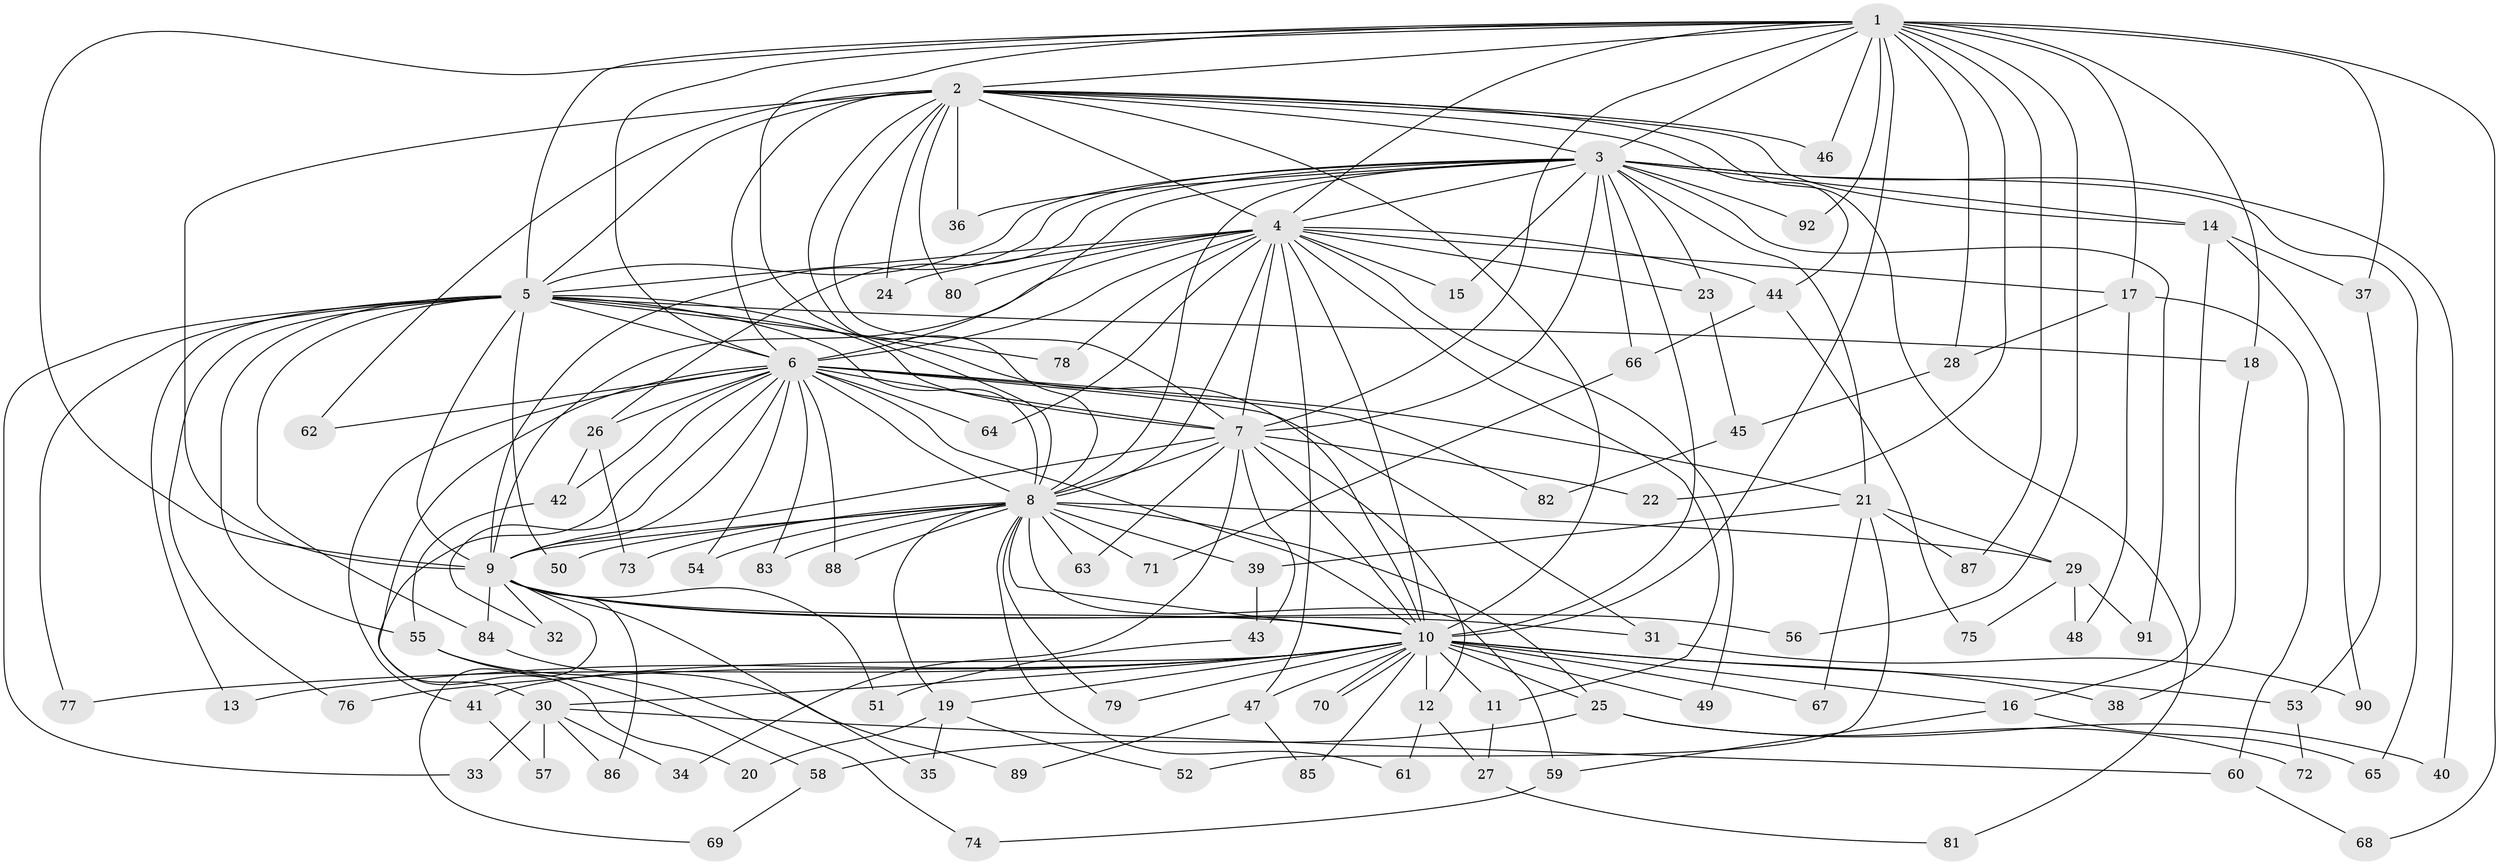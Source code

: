// coarse degree distribution, {26: 0.015625, 14: 0.015625, 18: 0.015625, 15: 0.015625, 21: 0.03125, 12: 0.015625, 16: 0.015625, 25: 0.015625, 3: 0.171875, 4: 0.109375, 6: 0.015625, 2: 0.453125, 5: 0.078125, 7: 0.03125}
// Generated by graph-tools (version 1.1) at 2025/51/02/27/25 19:51:51]
// undirected, 92 vertices, 209 edges
graph export_dot {
graph [start="1"]
  node [color=gray90,style=filled];
  1;
  2;
  3;
  4;
  5;
  6;
  7;
  8;
  9;
  10;
  11;
  12;
  13;
  14;
  15;
  16;
  17;
  18;
  19;
  20;
  21;
  22;
  23;
  24;
  25;
  26;
  27;
  28;
  29;
  30;
  31;
  32;
  33;
  34;
  35;
  36;
  37;
  38;
  39;
  40;
  41;
  42;
  43;
  44;
  45;
  46;
  47;
  48;
  49;
  50;
  51;
  52;
  53;
  54;
  55;
  56;
  57;
  58;
  59;
  60;
  61;
  62;
  63;
  64;
  65;
  66;
  67;
  68;
  69;
  70;
  71;
  72;
  73;
  74;
  75;
  76;
  77;
  78;
  79;
  80;
  81;
  82;
  83;
  84;
  85;
  86;
  87;
  88;
  89;
  90;
  91;
  92;
  1 -- 2;
  1 -- 3;
  1 -- 4;
  1 -- 5;
  1 -- 6;
  1 -- 7;
  1 -- 8;
  1 -- 9;
  1 -- 10;
  1 -- 17;
  1 -- 18;
  1 -- 22;
  1 -- 28;
  1 -- 37;
  1 -- 46;
  1 -- 56;
  1 -- 68;
  1 -- 87;
  1 -- 92;
  2 -- 3;
  2 -- 4;
  2 -- 5;
  2 -- 6;
  2 -- 7;
  2 -- 8;
  2 -- 9;
  2 -- 10;
  2 -- 14;
  2 -- 24;
  2 -- 36;
  2 -- 44;
  2 -- 46;
  2 -- 62;
  2 -- 80;
  2 -- 81;
  3 -- 4;
  3 -- 5;
  3 -- 6;
  3 -- 7;
  3 -- 8;
  3 -- 9;
  3 -- 10;
  3 -- 14;
  3 -- 15;
  3 -- 21;
  3 -- 23;
  3 -- 26;
  3 -- 36;
  3 -- 40;
  3 -- 65;
  3 -- 66;
  3 -- 91;
  3 -- 92;
  4 -- 5;
  4 -- 6;
  4 -- 7;
  4 -- 8;
  4 -- 9;
  4 -- 10;
  4 -- 11;
  4 -- 15;
  4 -- 17;
  4 -- 23;
  4 -- 24;
  4 -- 44;
  4 -- 47;
  4 -- 49;
  4 -- 64;
  4 -- 78;
  4 -- 80;
  5 -- 6;
  5 -- 7;
  5 -- 8;
  5 -- 9;
  5 -- 10;
  5 -- 13;
  5 -- 18;
  5 -- 33;
  5 -- 50;
  5 -- 55;
  5 -- 76;
  5 -- 77;
  5 -- 78;
  5 -- 84;
  6 -- 7;
  6 -- 8;
  6 -- 9;
  6 -- 10;
  6 -- 20;
  6 -- 21;
  6 -- 26;
  6 -- 30;
  6 -- 31;
  6 -- 32;
  6 -- 41;
  6 -- 42;
  6 -- 54;
  6 -- 62;
  6 -- 64;
  6 -- 82;
  6 -- 83;
  6 -- 88;
  7 -- 8;
  7 -- 9;
  7 -- 10;
  7 -- 12;
  7 -- 22;
  7 -- 34;
  7 -- 43;
  7 -- 63;
  8 -- 9;
  8 -- 10;
  8 -- 19;
  8 -- 25;
  8 -- 29;
  8 -- 39;
  8 -- 50;
  8 -- 54;
  8 -- 59;
  8 -- 61;
  8 -- 63;
  8 -- 71;
  8 -- 73;
  8 -- 79;
  8 -- 83;
  8 -- 88;
  9 -- 10;
  9 -- 31;
  9 -- 32;
  9 -- 35;
  9 -- 51;
  9 -- 56;
  9 -- 69;
  9 -- 84;
  9 -- 86;
  10 -- 11;
  10 -- 12;
  10 -- 13;
  10 -- 16;
  10 -- 19;
  10 -- 25;
  10 -- 30;
  10 -- 38;
  10 -- 41;
  10 -- 47;
  10 -- 49;
  10 -- 53;
  10 -- 67;
  10 -- 70;
  10 -- 70;
  10 -- 76;
  10 -- 77;
  10 -- 79;
  10 -- 85;
  11 -- 27;
  12 -- 27;
  12 -- 61;
  14 -- 16;
  14 -- 37;
  14 -- 90;
  16 -- 59;
  16 -- 65;
  17 -- 28;
  17 -- 48;
  17 -- 60;
  18 -- 38;
  19 -- 20;
  19 -- 35;
  19 -- 52;
  21 -- 29;
  21 -- 39;
  21 -- 52;
  21 -- 67;
  21 -- 87;
  23 -- 45;
  25 -- 40;
  25 -- 58;
  25 -- 72;
  26 -- 42;
  26 -- 73;
  27 -- 81;
  28 -- 45;
  29 -- 48;
  29 -- 75;
  29 -- 91;
  30 -- 33;
  30 -- 34;
  30 -- 57;
  30 -- 60;
  30 -- 86;
  31 -- 90;
  37 -- 53;
  39 -- 43;
  41 -- 57;
  42 -- 55;
  43 -- 51;
  44 -- 66;
  44 -- 75;
  45 -- 82;
  47 -- 85;
  47 -- 89;
  53 -- 72;
  55 -- 58;
  55 -- 74;
  58 -- 69;
  59 -- 74;
  60 -- 68;
  66 -- 71;
  84 -- 89;
}
